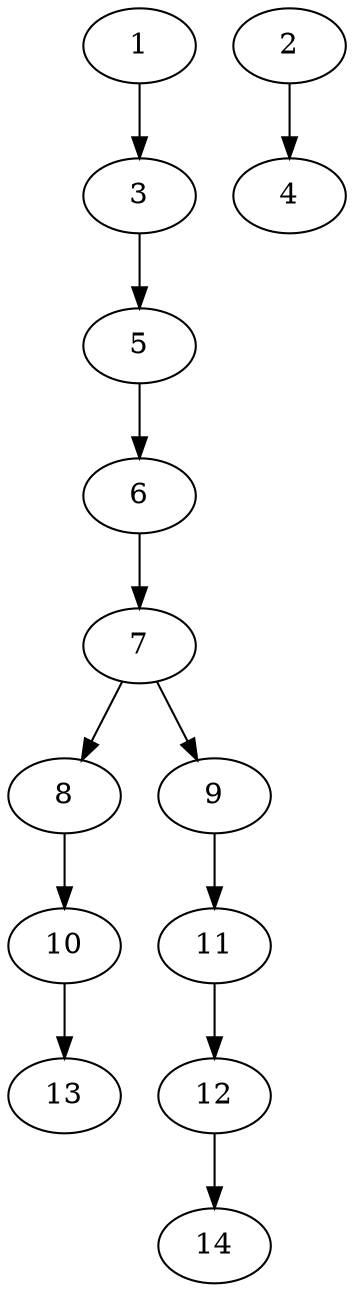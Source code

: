 // DAG (tier=1-easy, mode=data, n=14, ccr=0.312, fat=0.367, density=0.336, regular=0.668, jump=0.029, mindata=1048576, maxdata=8388608)
// DAG automatically generated by daggen at Sun Aug 24 16:33:33 2025
// /home/ermia/Project/Environments/daggen/bin/daggen --dot --ccr 0.312 --fat 0.367 --regular 0.668 --density 0.336 --jump 0.029 --mindata 1048576 --maxdata 8388608 -n 14 
digraph G {
  1 [size="4702547251362113", alpha="0.13", expect_size="2351273625681056"]
  1 -> 3 [size ="258296992759808"]
  2 [size="504454344567961", alpha="0.11", expect_size="252227172283980"]
  2 -> 4 [size ="26727992524800"]
  3 [size="717328206246358784", alpha="0.03", expect_size="358664103123179392"]
  3 -> 5 [size ="393499543339008"]
  4 [size="231696383050837393408", alpha="0.08", expect_size="115848191525418696704"]
  5 [size="69627403910353776", alpha="0.06", expect_size="34813701955176888"]
  5 -> 6 [size ="39683358720000"]
  6 [size="16397595266393309184", alpha="0.20", expect_size="8198797633196654592"]
  6 -> 7 [size ="51634910527488"]
  7 [size="6596884922097500", alpha="0.06", expect_size="3298442461048750"]
  7 -> 8 [size ="322458091520000"]
  7 -> 9 [size ="322458091520000"]
  8 [size="534843158063315156992", alpha="0.12", expect_size="267421579031657578496"]
  8 -> 10 [size ="527117720748032"]
  9 [size="67847021868968050688", alpha="0.10", expect_size="33923510934484025344"]
  9 -> 11 [size ="133079301619712"]
  10 [size="34204059762163712000", alpha="0.02", expect_size="17102029881081856000"]
  10 -> 13 [size ="84296282931200"]
  11 [size="30886319013448646656", alpha="0.20", expect_size="15443159506724323328"]
  11 -> 12 [size ="78753057210368"]
  12 [size="3687143706045762", alpha="0.17", expect_size="1843571853022881"]
  12 -> 14 [size ="283459192881152"]
  13 [size="9889729661080670", alpha="0.18", expect_size="4944864830540335"]
  14 [size="312579185107422", alpha="0.15", expect_size="156289592553711"]
}
